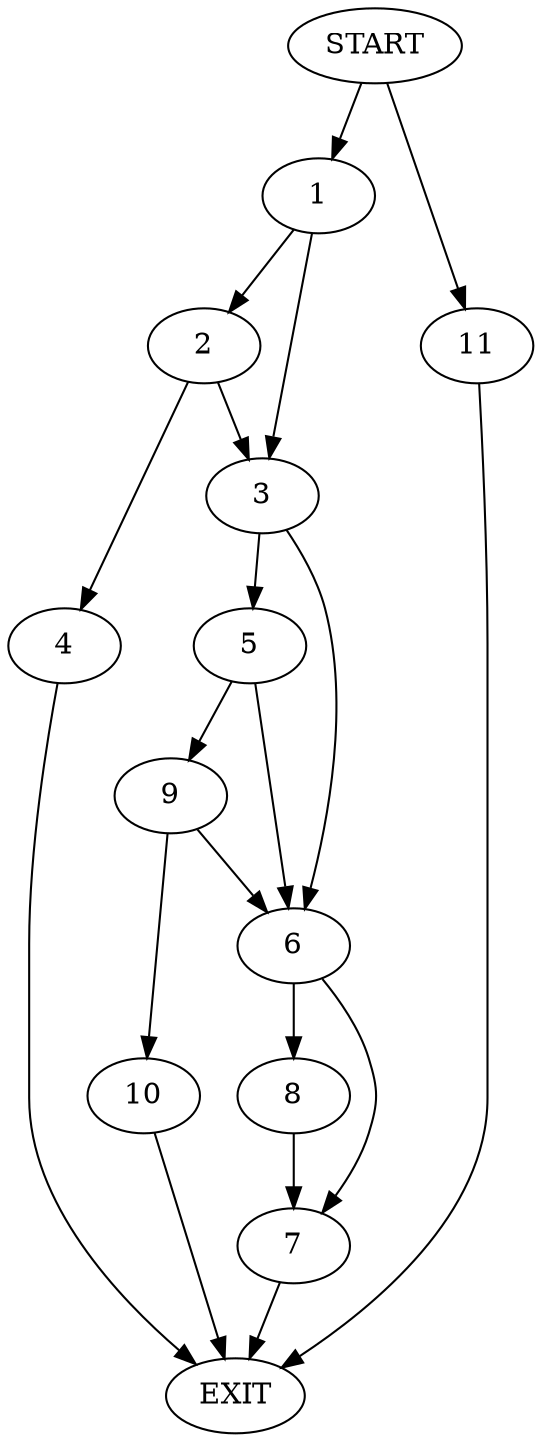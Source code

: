 digraph {
0 [label="START"]
12 [label="EXIT"]
0 -> 1
1 -> 2
1 -> 3
2 -> 4
2 -> 3
3 -> 5
3 -> 6
4 -> 12
6 -> 7
6 -> 8
5 -> 9
5 -> 6
9 -> 6
9 -> 10
10 -> 12
7 -> 12
8 -> 7
0 -> 11
11 -> 12
}

